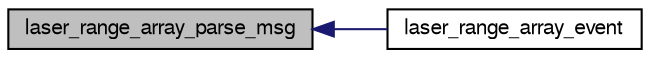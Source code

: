 digraph "laser_range_array_parse_msg"
{
  edge [fontname="FreeSans",fontsize="10",labelfontname="FreeSans",labelfontsize="10"];
  node [fontname="FreeSans",fontsize="10",shape=record];
  rankdir="LR";
  Node1 [label="laser_range_array_parse_msg",height=0.2,width=0.4,color="black", fillcolor="grey75", style="filled", fontcolor="black"];
  Node1 -> Node2 [dir="back",color="midnightblue",fontsize="10",style="solid",fontname="FreeSans"];
  Node2 [label="laser_range_array_event",height=0.2,width=0.4,color="black", fillcolor="white", style="filled",URL="$laser__range__array_8h.html#a72c41872581a2cda15aefebb2de1e5b2"];
}
